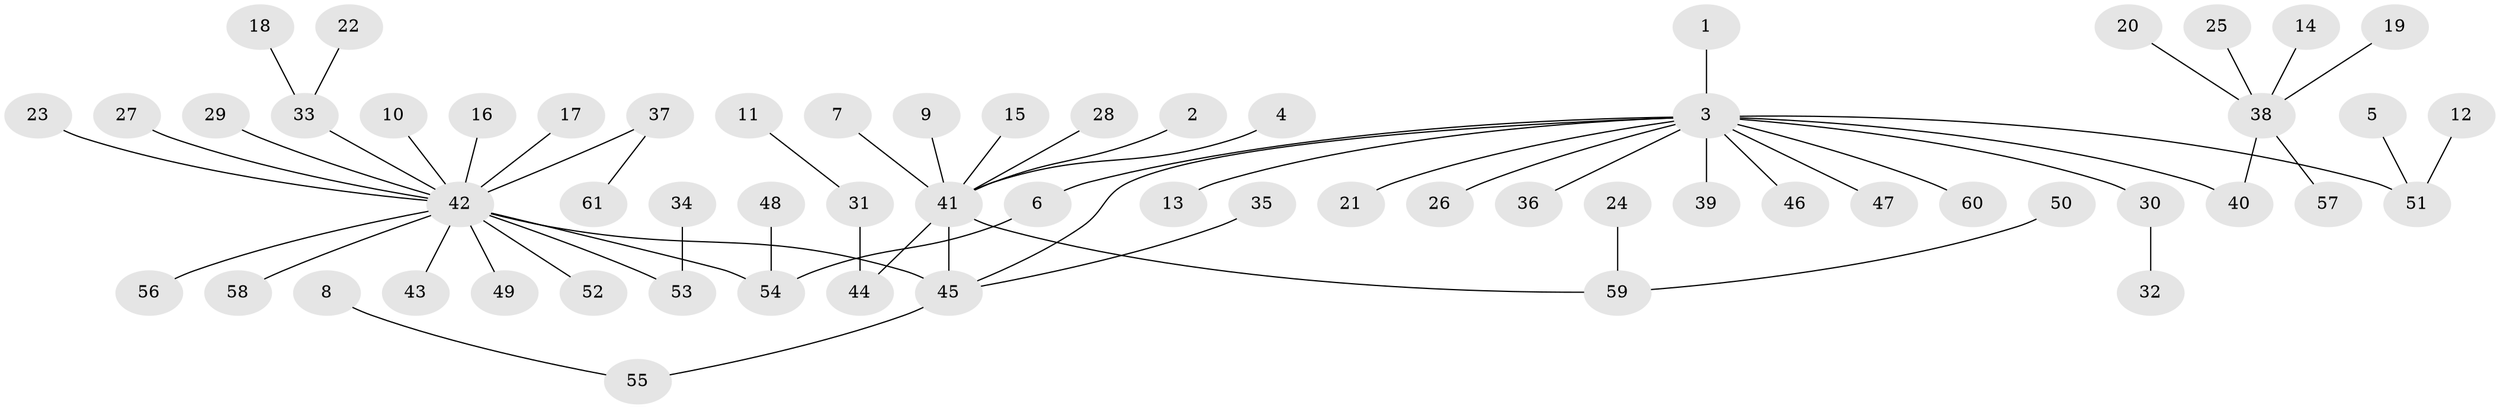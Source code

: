 // original degree distribution, {15: 0.008264462809917356, 3: 0.09917355371900827, 8: 0.01652892561983471, 18: 0.008264462809917356, 5: 0.04132231404958678, 11: 0.008264462809917356, 4: 0.01652892561983471, 2: 0.1322314049586777, 1: 0.6694214876033058}
// Generated by graph-tools (version 1.1) at 2025/49/03/09/25 03:49:55]
// undirected, 61 vertices, 61 edges
graph export_dot {
graph [start="1"]
  node [color=gray90,style=filled];
  1;
  2;
  3;
  4;
  5;
  6;
  7;
  8;
  9;
  10;
  11;
  12;
  13;
  14;
  15;
  16;
  17;
  18;
  19;
  20;
  21;
  22;
  23;
  24;
  25;
  26;
  27;
  28;
  29;
  30;
  31;
  32;
  33;
  34;
  35;
  36;
  37;
  38;
  39;
  40;
  41;
  42;
  43;
  44;
  45;
  46;
  47;
  48;
  49;
  50;
  51;
  52;
  53;
  54;
  55;
  56;
  57;
  58;
  59;
  60;
  61;
  1 -- 3 [weight=1.0];
  2 -- 41 [weight=1.0];
  3 -- 6 [weight=1.0];
  3 -- 13 [weight=1.0];
  3 -- 21 [weight=1.0];
  3 -- 26 [weight=1.0];
  3 -- 30 [weight=1.0];
  3 -- 36 [weight=1.0];
  3 -- 39 [weight=1.0];
  3 -- 40 [weight=1.0];
  3 -- 45 [weight=1.0];
  3 -- 46 [weight=1.0];
  3 -- 47 [weight=1.0];
  3 -- 51 [weight=1.0];
  3 -- 60 [weight=1.0];
  4 -- 41 [weight=1.0];
  5 -- 51 [weight=1.0];
  6 -- 54 [weight=1.0];
  7 -- 41 [weight=1.0];
  8 -- 55 [weight=1.0];
  9 -- 41 [weight=1.0];
  10 -- 42 [weight=1.0];
  11 -- 31 [weight=1.0];
  12 -- 51 [weight=1.0];
  14 -- 38 [weight=1.0];
  15 -- 41 [weight=1.0];
  16 -- 42 [weight=1.0];
  17 -- 42 [weight=1.0];
  18 -- 33 [weight=1.0];
  19 -- 38 [weight=1.0];
  20 -- 38 [weight=1.0];
  22 -- 33 [weight=1.0];
  23 -- 42 [weight=1.0];
  24 -- 59 [weight=1.0];
  25 -- 38 [weight=1.0];
  27 -- 42 [weight=1.0];
  28 -- 41 [weight=1.0];
  29 -- 42 [weight=1.0];
  30 -- 32 [weight=1.0];
  31 -- 44 [weight=1.0];
  33 -- 42 [weight=1.0];
  34 -- 53 [weight=1.0];
  35 -- 45 [weight=1.0];
  37 -- 42 [weight=1.0];
  37 -- 61 [weight=1.0];
  38 -- 40 [weight=1.0];
  38 -- 57 [weight=1.0];
  41 -- 44 [weight=1.0];
  41 -- 45 [weight=1.0];
  41 -- 59 [weight=1.0];
  42 -- 43 [weight=1.0];
  42 -- 45 [weight=1.0];
  42 -- 49 [weight=1.0];
  42 -- 52 [weight=1.0];
  42 -- 53 [weight=1.0];
  42 -- 54 [weight=1.0];
  42 -- 56 [weight=1.0];
  42 -- 58 [weight=1.0];
  45 -- 55 [weight=1.0];
  48 -- 54 [weight=1.0];
  50 -- 59 [weight=1.0];
}
